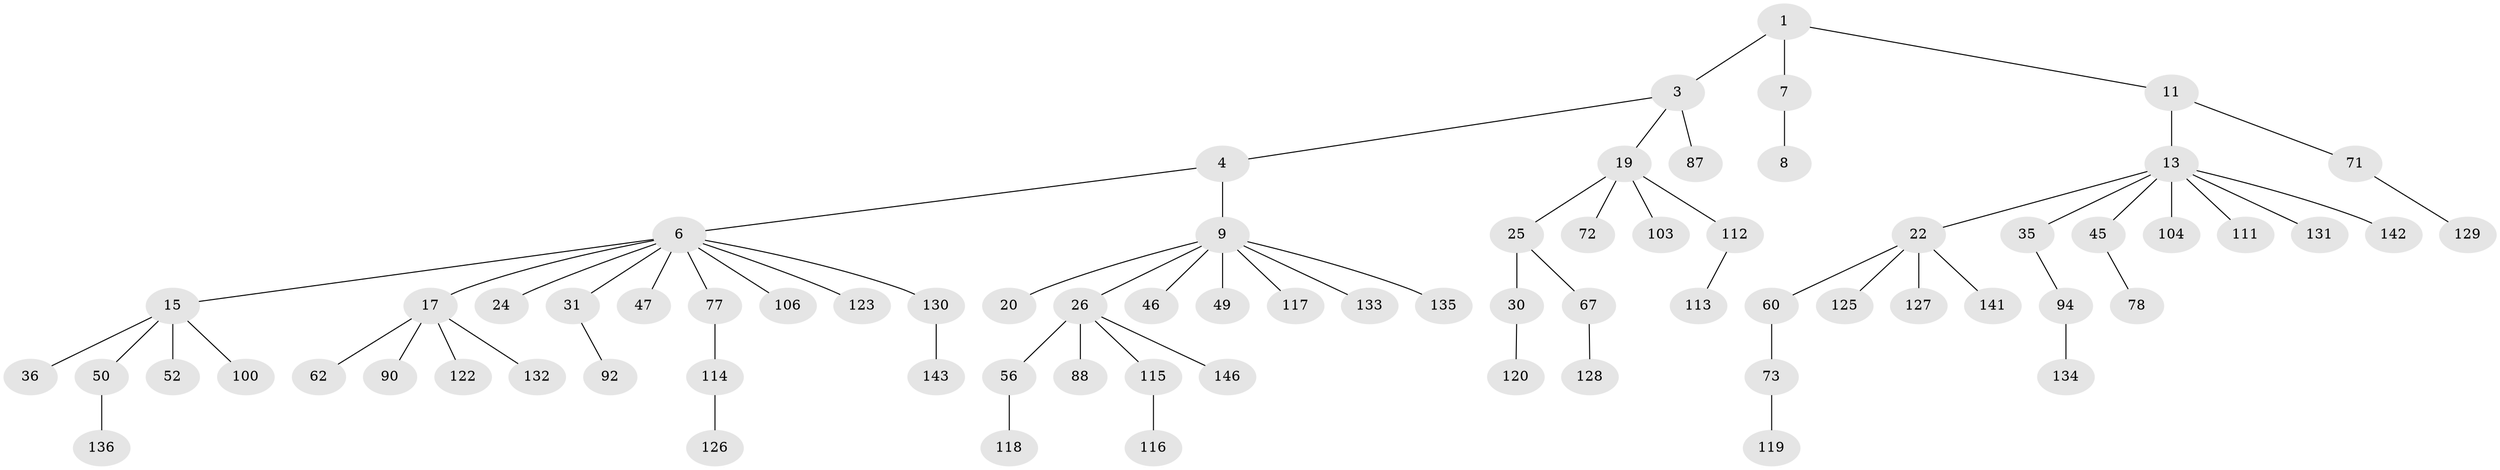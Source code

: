 // original degree distribution, {5: 0.061224489795918366, 2: 0.25170068027210885, 3: 0.11564625850340136, 4: 0.07482993197278912, 6: 0.006802721088435374, 1: 0.4897959183673469}
// Generated by graph-tools (version 1.1) at 2025/15/03/09/25 04:15:33]
// undirected, 73 vertices, 72 edges
graph export_dot {
graph [start="1"]
  node [color=gray90,style=filled];
  1 [super="+2+86+44"];
  3 [super="+10+5"];
  4;
  6 [super="+18"];
  7 [super="+101"];
  8 [super="+48+43"];
  9 [super="+102+16+12"];
  11;
  13 [super="+14"];
  15 [super="+23"];
  17 [super="+40+33+89"];
  19;
  20 [super="+124"];
  22 [super="+98"];
  24;
  25;
  26 [super="+32"];
  30 [super="+147+68+34"];
  31 [super="+42+63"];
  35 [super="+66"];
  36;
  45 [super="+65"];
  46;
  47;
  49 [super="+70"];
  50 [super="+58+57"];
  52;
  56;
  60 [super="+75"];
  62;
  67 [super="+83+105"];
  71;
  72 [super="+97"];
  73 [super="+76+138"];
  77 [super="+99"];
  78;
  87 [super="+139"];
  88;
  90;
  92;
  94;
  100;
  103;
  104;
  106;
  111;
  112;
  113;
  114;
  115 [super="+140"];
  116;
  117 [super="+144"];
  118;
  119;
  120;
  122;
  123;
  125;
  126;
  127;
  128;
  129;
  130;
  131;
  132;
  133;
  134;
  135;
  136;
  141;
  142;
  143;
  146;
  1 -- 3;
  1 -- 11;
  1 -- 7;
  3 -- 4;
  3 -- 87;
  3 -- 19;
  4 -- 6;
  4 -- 9;
  6 -- 15;
  6 -- 17;
  6 -- 77;
  6 -- 130;
  6 -- 24;
  6 -- 106;
  6 -- 123;
  6 -- 31;
  6 -- 47;
  7 -- 8;
  9 -- 26;
  9 -- 117;
  9 -- 20;
  9 -- 133;
  9 -- 46;
  9 -- 135;
  9 -- 49;
  11 -- 13;
  11 -- 71;
  13 -- 22;
  13 -- 131;
  13 -- 35;
  13 -- 45;
  13 -- 104;
  13 -- 142;
  13 -- 111;
  15 -- 36;
  15 -- 52;
  15 -- 50;
  15 -- 100;
  17 -- 122;
  17 -- 90;
  17 -- 62;
  17 -- 132;
  19 -- 25;
  19 -- 72;
  19 -- 103;
  19 -- 112;
  22 -- 60;
  22 -- 125;
  22 -- 141;
  22 -- 127;
  25 -- 30;
  25 -- 67;
  26 -- 146;
  26 -- 56;
  26 -- 115;
  26 -- 88;
  30 -- 120;
  31 -- 92;
  35 -- 94;
  45 -- 78;
  50 -- 136;
  56 -- 118;
  60 -- 73;
  67 -- 128;
  71 -- 129;
  73 -- 119;
  77 -- 114;
  94 -- 134;
  112 -- 113;
  114 -- 126;
  115 -- 116;
  130 -- 143;
}
